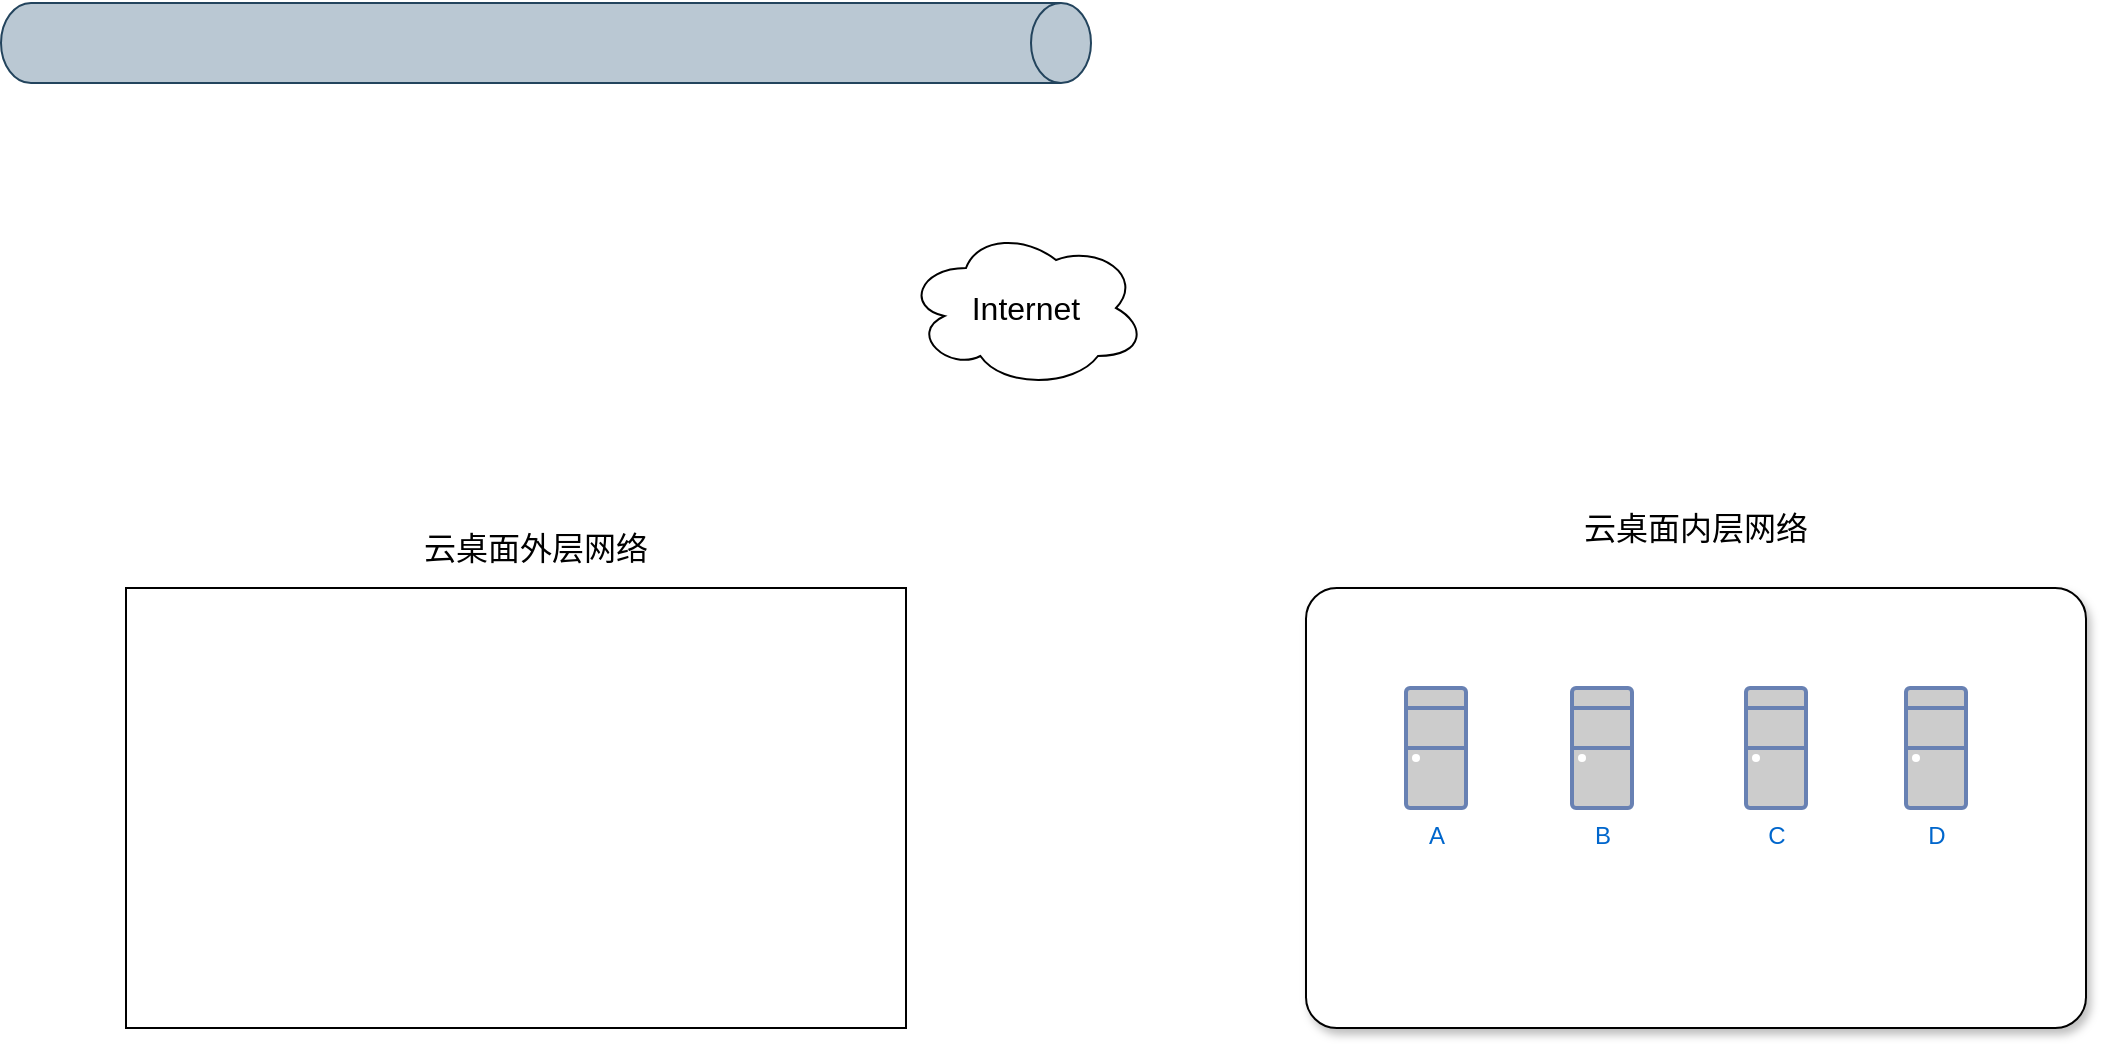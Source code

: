 <mxfile version="14.1.2" type="github">
  <diagram id="2o_S6m8AGe0aLNlwkB8m" name="Page-1">
    <mxGraphModel dx="1422" dy="762" grid="1" gridSize="10" guides="1" tooltips="1" connect="1" arrows="1" fold="1" page="1" pageScale="1" pageWidth="827" pageHeight="1169" math="0" shadow="0">
      <root>
        <mxCell id="0" />
        <mxCell id="1" parent="0" />
        <mxCell id="ZwNErVk4smQ6sCANkdnV-1" value="" style="shape=cylinder3;whiteSpace=wrap;html=1;boundedLbl=1;backgroundOutline=1;size=15;rotation=90;fillColor=#bac8d3;strokeColor=#23445d;" vertex="1" parent="1">
          <mxGeometry x="280" y="-55" width="40" height="545" as="geometry" />
        </mxCell>
        <mxCell id="ZwNErVk4smQ6sCANkdnV-2" value="Internet" style="ellipse;shape=cloud;whiteSpace=wrap;html=1;fontSize=16;" vertex="1" parent="1">
          <mxGeometry x="480" y="310" width="120" height="80" as="geometry" />
        </mxCell>
        <mxCell id="ZwNErVk4smQ6sCANkdnV-6" value="" style="rounded=0;whiteSpace=wrap;html=1;fontSize=16;" vertex="1" parent="1">
          <mxGeometry x="90" y="490" width="390" height="220" as="geometry" />
        </mxCell>
        <mxCell id="ZwNErVk4smQ6sCANkdnV-7" value="云桌面外层网络" style="text;html=1;strokeColor=none;fillColor=none;align=center;verticalAlign=middle;whiteSpace=wrap;rounded=0;fontSize=16;" vertex="1" parent="1">
          <mxGeometry x="230" y="460" width="130" height="20" as="geometry" />
        </mxCell>
        <mxCell id="ZwNErVk4smQ6sCANkdnV-8" value="" style="rounded=1;whiteSpace=wrap;html=1;fontSize=16;shadow=1;arcSize=7;" vertex="1" parent="1">
          <mxGeometry x="680" y="490" width="390" height="220" as="geometry" />
        </mxCell>
        <mxCell id="ZwNErVk4smQ6sCANkdnV-9" value="云桌面内层网络" style="text;html=1;strokeColor=none;fillColor=none;align=center;verticalAlign=middle;whiteSpace=wrap;rounded=0;fontSize=16;" vertex="1" parent="1">
          <mxGeometry x="810" y="450" width="130" height="20" as="geometry" />
        </mxCell>
        <mxCell id="ZwNErVk4smQ6sCANkdnV-10" value="A" style="fontColor=#0066CC;verticalAlign=top;verticalLabelPosition=bottom;labelPosition=center;align=center;html=1;outlineConnect=0;fillColor=#CCCCCC;strokeColor=#6881B3;gradientColor=none;gradientDirection=north;strokeWidth=2;shape=mxgraph.networks.desktop_pc;" vertex="1" parent="1">
          <mxGeometry x="730" y="540" width="30" height="60" as="geometry" />
        </mxCell>
        <mxCell id="ZwNErVk4smQ6sCANkdnV-11" value="B" style="fontColor=#0066CC;verticalAlign=top;verticalLabelPosition=bottom;labelPosition=center;align=center;html=1;outlineConnect=0;fillColor=#CCCCCC;strokeColor=#6881B3;gradientColor=none;gradientDirection=north;strokeWidth=2;shape=mxgraph.networks.desktop_pc;" vertex="1" parent="1">
          <mxGeometry x="813" y="540" width="30" height="60" as="geometry" />
        </mxCell>
        <mxCell id="ZwNErVk4smQ6sCANkdnV-12" value="C" style="fontColor=#0066CC;verticalAlign=top;verticalLabelPosition=bottom;labelPosition=center;align=center;html=1;outlineConnect=0;fillColor=#CCCCCC;strokeColor=#6881B3;gradientColor=none;gradientDirection=north;strokeWidth=2;shape=mxgraph.networks.desktop_pc;" vertex="1" parent="1">
          <mxGeometry x="900" y="540" width="30" height="60" as="geometry" />
        </mxCell>
        <mxCell id="ZwNErVk4smQ6sCANkdnV-13" value="D" style="fontColor=#0066CC;verticalAlign=top;verticalLabelPosition=bottom;labelPosition=center;align=center;html=1;outlineConnect=0;fillColor=#CCCCCC;strokeColor=#6881B3;gradientColor=none;gradientDirection=north;strokeWidth=2;shape=mxgraph.networks.desktop_pc;" vertex="1" parent="1">
          <mxGeometry x="980" y="540" width="30" height="60" as="geometry" />
        </mxCell>
      </root>
    </mxGraphModel>
  </diagram>
</mxfile>
